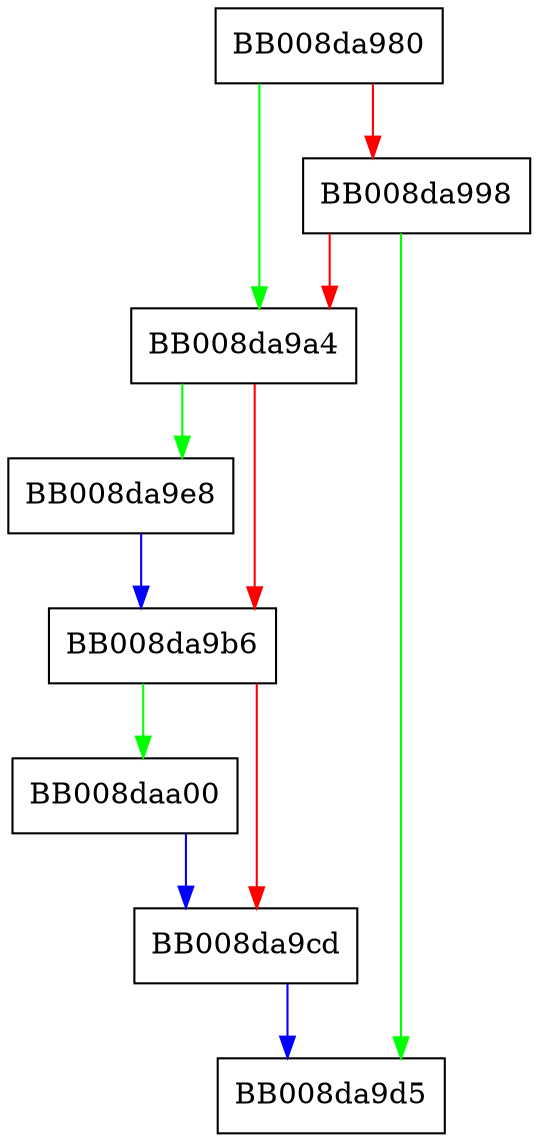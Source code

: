 digraph trecurse {
  node [shape="box"];
  graph [splines=ortho];
  BB008da980 -> BB008da9a4 [color="green"];
  BB008da980 -> BB008da998 [color="red"];
  BB008da998 -> BB008da9d5 [color="green"];
  BB008da998 -> BB008da9a4 [color="red"];
  BB008da9a4 -> BB008da9e8 [color="green"];
  BB008da9a4 -> BB008da9b6 [color="red"];
  BB008da9b6 -> BB008daa00 [color="green"];
  BB008da9b6 -> BB008da9cd [color="red"];
  BB008da9cd -> BB008da9d5 [color="blue"];
  BB008da9e8 -> BB008da9b6 [color="blue"];
  BB008daa00 -> BB008da9cd [color="blue"];
}